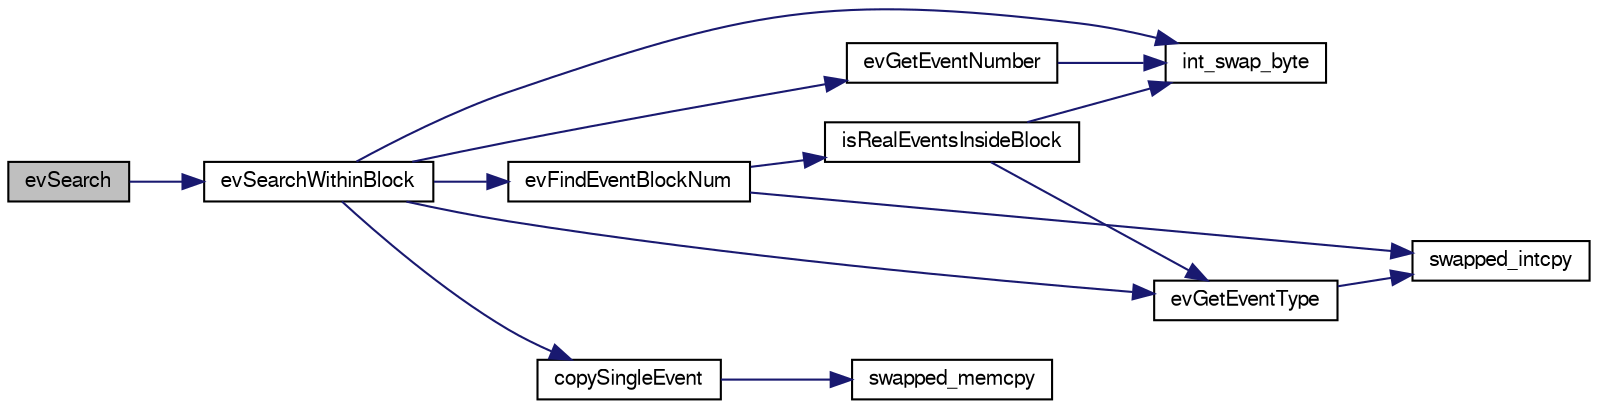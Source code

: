 digraph "evSearch"
{
  bgcolor="transparent";
  edge [fontname="FreeSans",fontsize="10",labelfontname="FreeSans",labelfontsize="10"];
  node [fontname="FreeSans",fontsize="10",shape=record];
  rankdir="LR";
  Node1 [label="evSearch",height=0.2,width=0.4,color="black", fillcolor="grey75", style="filled" fontcolor="black"];
  Node1 -> Node2 [color="midnightblue",fontsize="10",style="solid",fontname="FreeSans"];
  Node2 [label="evSearchWithinBlock",height=0.2,width=0.4,color="black",URL="$d9/dca/evio_8c.html#aa7c8f208e69fdafee6e63972be1b04bd"];
  Node2 -> Node3 [color="midnightblue",fontsize="10",style="solid",fontname="FreeSans"];
  Node3 [label="evFindEventBlockNum",height=0.2,width=0.4,color="black",URL="$d9/dca/evio_8c.html#a87ff639b06fb7cfc16899255d4a504e2"];
  Node3 -> Node4 [color="midnightblue",fontsize="10",style="solid",fontname="FreeSans"];
  Node4 [label="isRealEventsInsideBlock",height=0.2,width=0.4,color="black",URL="$d9/dca/evio_8c.html#a81688fd8ecfa41ae1575c301cbe2189e"];
  Node4 -> Node5 [color="midnightblue",fontsize="10",style="solid",fontname="FreeSans"];
  Node5 [label="int_swap_byte",height=0.2,width=0.4,color="black",URL="$d9/dca/evio_8c.html#af1412e237e0cf96798f8ee8c3e87b9cc"];
  Node4 -> Node6 [color="midnightblue",fontsize="10",style="solid",fontname="FreeSans"];
  Node6 [label="evGetEventType",height=0.2,width=0.4,color="black",URL="$d9/dca/evio_8c.html#a3b3a9e2bd8bc99620c991ff6da7d554e"];
  Node6 -> Node7 [color="midnightblue",fontsize="10",style="solid",fontname="FreeSans"];
  Node7 [label="swapped_intcpy",height=0.2,width=0.4,color="black",URL="$d9/dca/evio_8c.html#a8941d1ffdddcc0ce2d4612dc50fcd52f"];
  Node3 -> Node7 [color="midnightblue",fontsize="10",style="solid",fontname="FreeSans"];
  Node2 -> Node5 [color="midnightblue",fontsize="10",style="solid",fontname="FreeSans"];
  Node2 -> Node8 [color="midnightblue",fontsize="10",style="solid",fontname="FreeSans"];
  Node8 [label="evGetEventNumber",height=0.2,width=0.4,color="black",URL="$d9/dca/evio_8c.html#ae7c0c4b09652c5ecee2b552669160280"];
  Node8 -> Node5 [color="midnightblue",fontsize="10",style="solid",fontname="FreeSans"];
  Node2 -> Node9 [color="midnightblue",fontsize="10",style="solid",fontname="FreeSans"];
  Node9 [label="copySingleEvent",height=0.2,width=0.4,color="black",URL="$d9/dca/evio_8c.html#abfa7e019710ae7692d1c5c623f395faa"];
  Node9 -> Node10 [color="midnightblue",fontsize="10",style="solid",fontname="FreeSans"];
  Node10 [label="swapped_memcpy",height=0.2,width=0.4,color="black",URL="$d9/dca/evio_8c.html#aa5e03258123476c0f0588bc163ac7b1e"];
  Node2 -> Node6 [color="midnightblue",fontsize="10",style="solid",fontname="FreeSans"];
}

